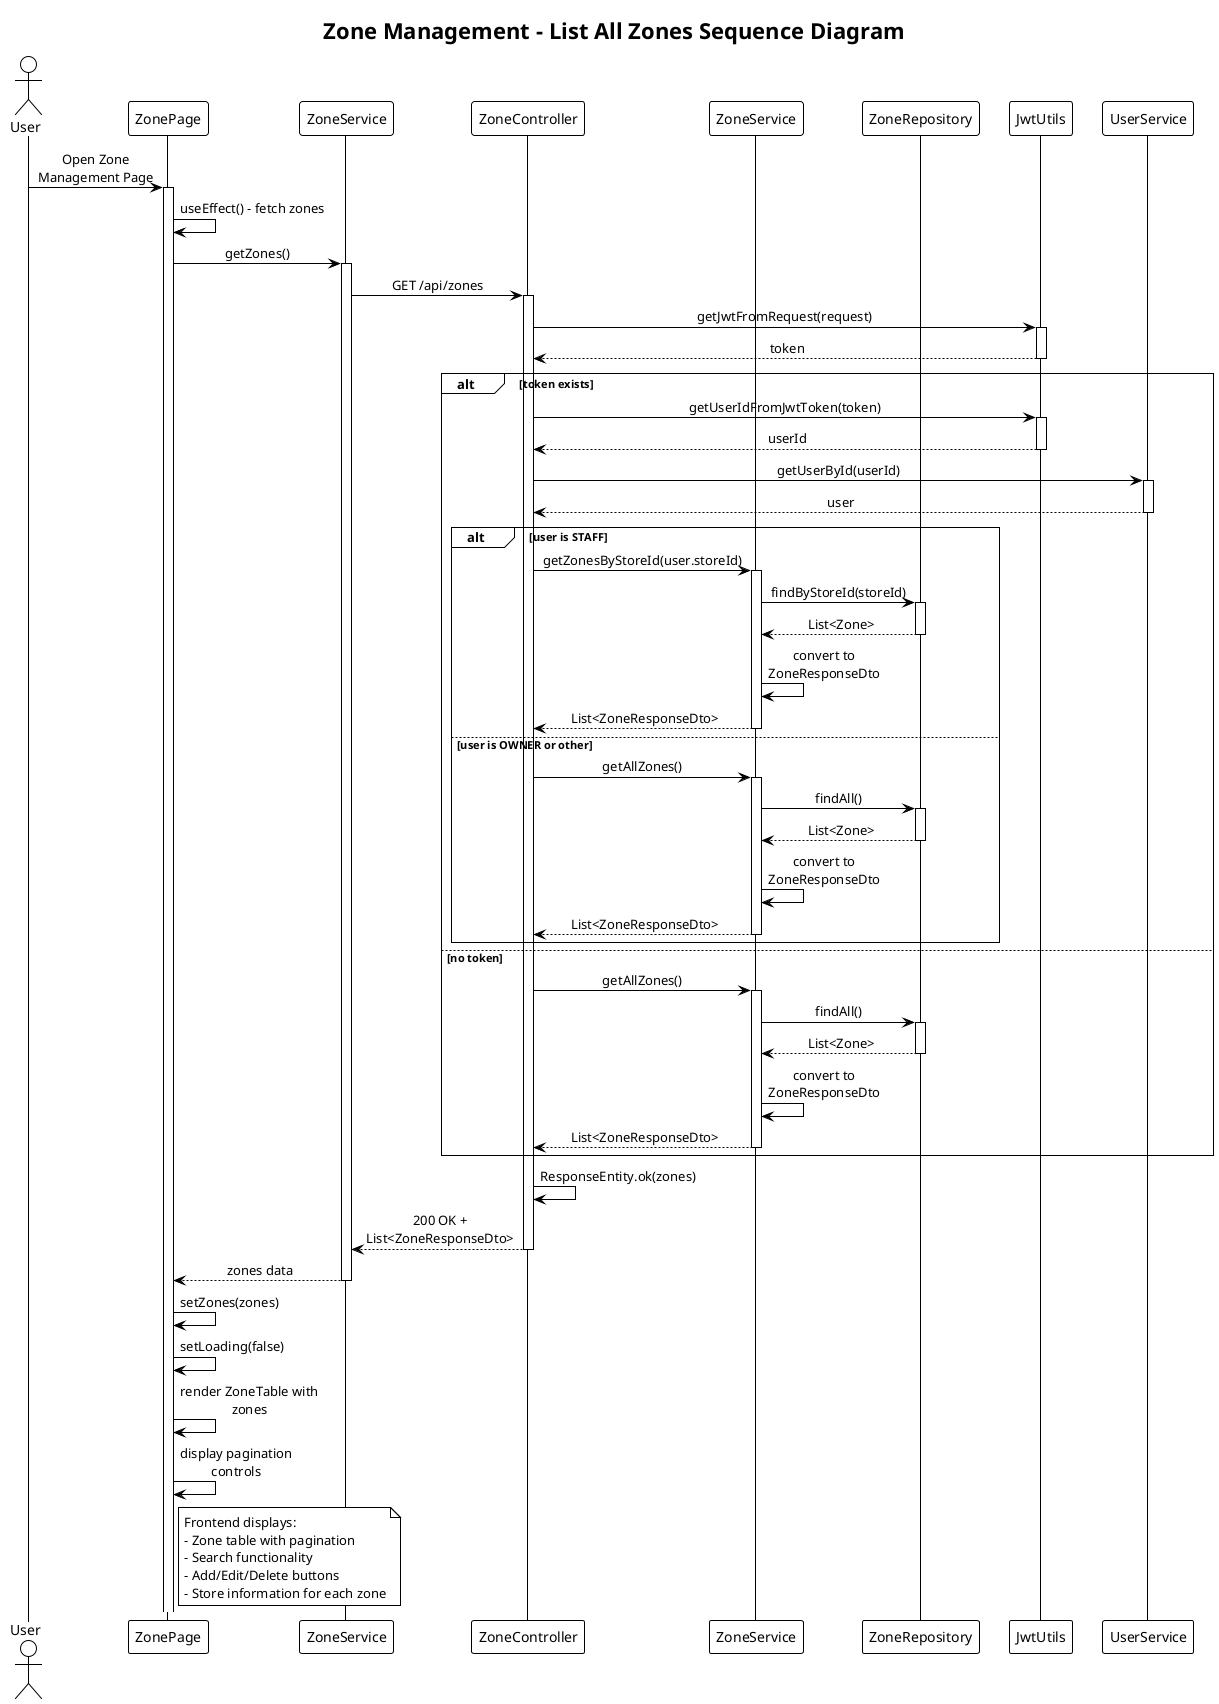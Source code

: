 @startuml Zone_ListAll_Sequence

!theme plain
skinparam sequenceMessageAlign center
skinparam responseMessageBelowArrow true
skinparam maxMessageSize 150

title Zone Management - List All Zones Sequence Diagram

actor User
participant "ZonePage" as Frontend
participant "ZoneService" as FrontendService
participant "ZoneController" as Controller
participant "ZoneService" as Service
participant "ZoneRepository" as Repository
participant "JwtUtils" as JWT
participant "UserService" as UserSvc

User -> Frontend: Open Zone Management Page
activate Frontend

Frontend -> Frontend: useEffect() - fetch zones
Frontend -> FrontendService: getZones()
activate FrontendService

FrontendService -> Controller: GET /api/zones
activate Controller

Controller -> JWT: getJwtFromRequest(request)
activate JWT
JWT --> Controller: token
deactivate JWT

alt token exists
    Controller -> JWT: getUserIdFromJwtToken(token)
    activate JWT
    JWT --> Controller: userId
    deactivate JWT
    
    Controller -> UserSvc: getUserById(userId)
    activate UserSvc
    UserSvc --> Controller: user
    deactivate UserSvc
    
    alt user is STAFF
        Controller -> Service: getZonesByStoreId(user.storeId)
        activate Service
        Service -> Repository: findByStoreId(storeId)
        activate Repository
        Repository --> Service: List<Zone>
        deactivate Repository
        
        Service -> Service: convert to ZoneResponseDto
        Service --> Controller: List<ZoneResponseDto>
        deactivate Service
        
    else user is OWNER or other
        Controller -> Service: getAllZones()
        activate Service
        Service -> Repository: findAll()
        activate Repository
        Repository --> Service: List<Zone>
        deactivate Repository
        
        Service -> Service: convert to ZoneResponseDto
        Service --> Controller: List<ZoneResponseDto>
        deactivate Service
    end
    
else no token
    Controller -> Service: getAllZones()
    activate Service
    Service -> Repository: findAll()
    activate Repository
    Repository --> Service: List<Zone>
    deactivate Repository
    
    Service -> Service: convert to ZoneResponseDto
    Service --> Controller: List<ZoneResponseDto>
    deactivate Service
end

Controller -> Controller: ResponseEntity.ok(zones)
Controller --> FrontendService: 200 OK + List<ZoneResponseDto>
deactivate Controller

FrontendService --> Frontend: zones data
deactivate FrontendService

Frontend -> Frontend: setZones(zones)
Frontend -> Frontend: setLoading(false)

Frontend -> Frontend: render ZoneTable with zones
Frontend -> Frontend: display pagination controls

note right of Frontend
    Frontend displays:
    - Zone table with pagination
    - Search functionality
    - Add/Edit/Delete buttons
    - Store information for each zone
end note

@enduml
